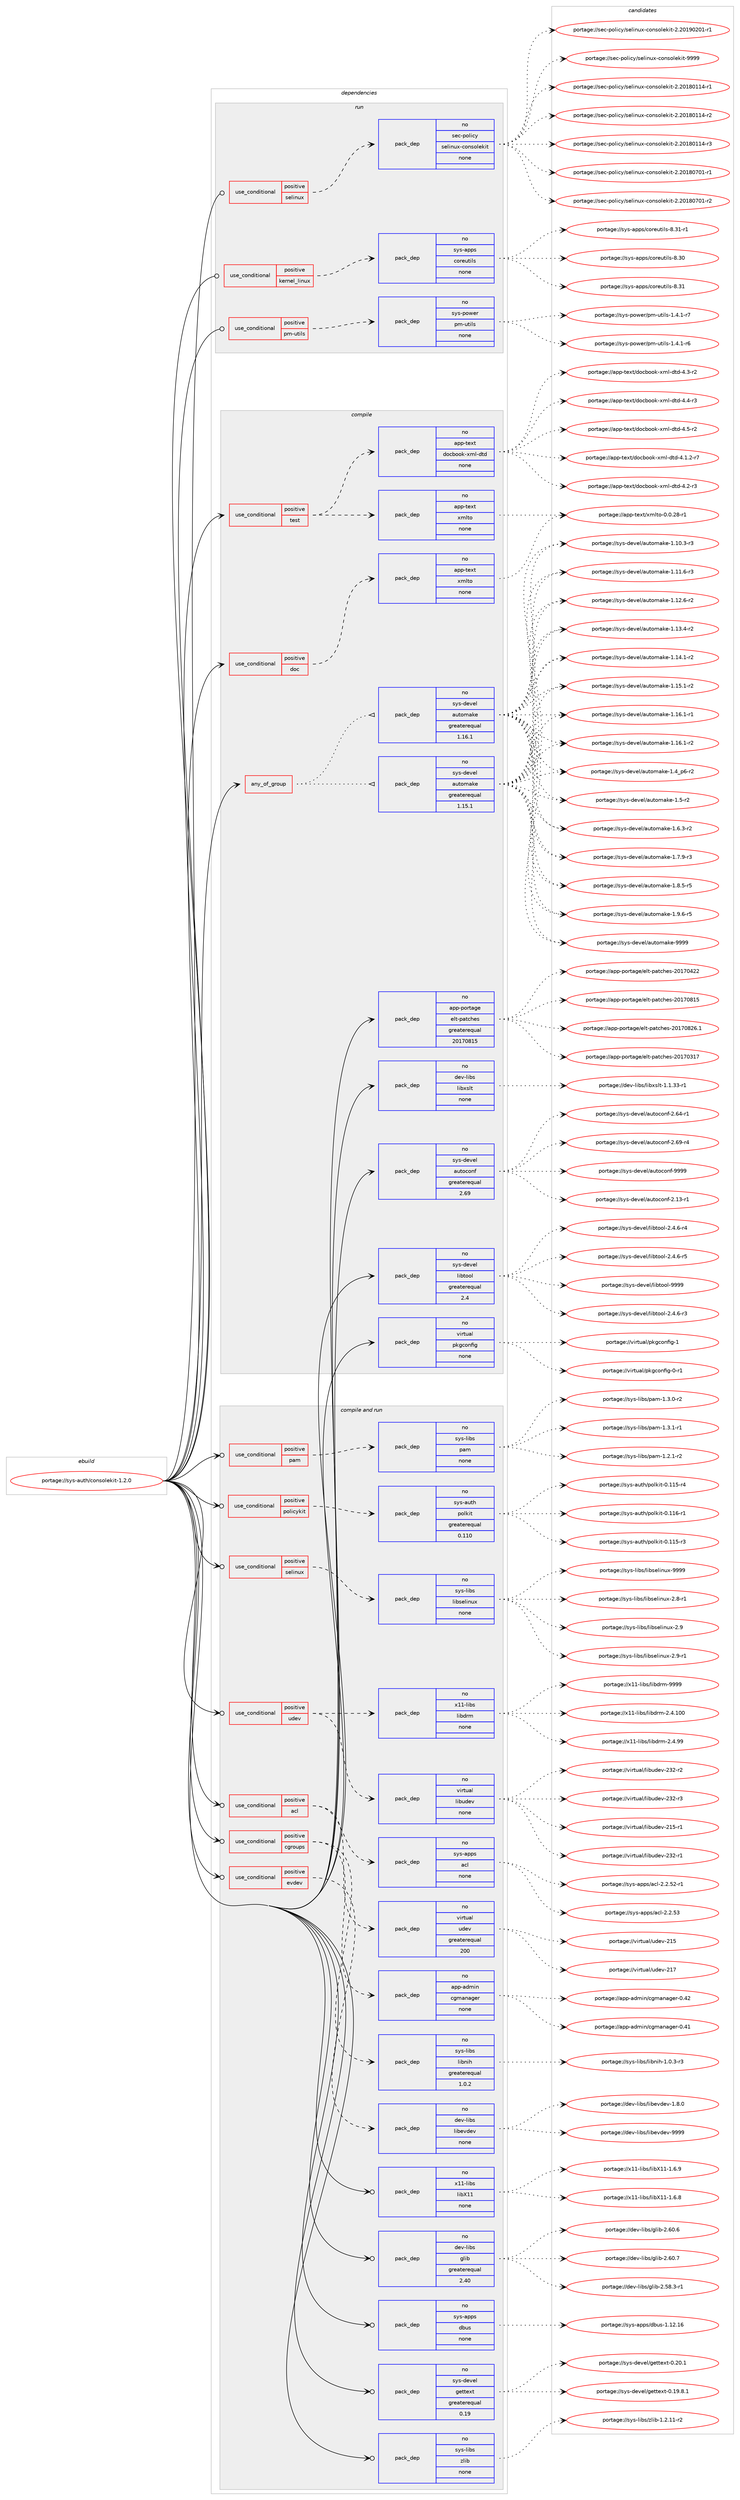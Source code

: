 digraph prolog {

# *************
# Graph options
# *************

newrank=true;
concentrate=true;
compound=true;
graph [rankdir=LR,fontname=Helvetica,fontsize=10,ranksep=1.5];#, ranksep=2.5, nodesep=0.2];
edge  [arrowhead=vee];
node  [fontname=Helvetica,fontsize=10];

# **********
# The ebuild
# **********

subgraph cluster_leftcol {
color=gray;
rank=same;
label=<<i>ebuild</i>>;
id [label="portage://sys-auth/consolekit-1.2.0", color=red, width=4, href="../sys-auth/consolekit-1.2.0.svg"];
}

# ****************
# The dependencies
# ****************

subgraph cluster_midcol {
color=gray;
label=<<i>dependencies</i>>;
subgraph cluster_compile {
fillcolor="#eeeeee";
style=filled;
label=<<i>compile</i>>;
subgraph any6667 {
dependency412457 [label=<<TABLE BORDER="0" CELLBORDER="1" CELLSPACING="0" CELLPADDING="4"><TR><TD CELLPADDING="10">any_of_group</TD></TR></TABLE>>, shape=none, color=red];subgraph pack305162 {
dependency412458 [label=<<TABLE BORDER="0" CELLBORDER="1" CELLSPACING="0" CELLPADDING="4" WIDTH="220"><TR><TD ROWSPAN="6" CELLPADDING="30">pack_dep</TD></TR><TR><TD WIDTH="110">no</TD></TR><TR><TD>sys-devel</TD></TR><TR><TD>automake</TD></TR><TR><TD>greaterequal</TD></TR><TR><TD>1.16.1</TD></TR></TABLE>>, shape=none, color=blue];
}
dependency412457:e -> dependency412458:w [weight=20,style="dotted",arrowhead="oinv"];
subgraph pack305163 {
dependency412459 [label=<<TABLE BORDER="0" CELLBORDER="1" CELLSPACING="0" CELLPADDING="4" WIDTH="220"><TR><TD ROWSPAN="6" CELLPADDING="30">pack_dep</TD></TR><TR><TD WIDTH="110">no</TD></TR><TR><TD>sys-devel</TD></TR><TR><TD>automake</TD></TR><TR><TD>greaterequal</TD></TR><TR><TD>1.15.1</TD></TR></TABLE>>, shape=none, color=blue];
}
dependency412457:e -> dependency412459:w [weight=20,style="dotted",arrowhead="oinv"];
}
id:e -> dependency412457:w [weight=20,style="solid",arrowhead="vee"];
subgraph cond100410 {
dependency412460 [label=<<TABLE BORDER="0" CELLBORDER="1" CELLSPACING="0" CELLPADDING="4"><TR><TD ROWSPAN="3" CELLPADDING="10">use_conditional</TD></TR><TR><TD>positive</TD></TR><TR><TD>doc</TD></TR></TABLE>>, shape=none, color=red];
subgraph pack305164 {
dependency412461 [label=<<TABLE BORDER="0" CELLBORDER="1" CELLSPACING="0" CELLPADDING="4" WIDTH="220"><TR><TD ROWSPAN="6" CELLPADDING="30">pack_dep</TD></TR><TR><TD WIDTH="110">no</TD></TR><TR><TD>app-text</TD></TR><TR><TD>xmlto</TD></TR><TR><TD>none</TD></TR><TR><TD></TD></TR></TABLE>>, shape=none, color=blue];
}
dependency412460:e -> dependency412461:w [weight=20,style="dashed",arrowhead="vee"];
}
id:e -> dependency412460:w [weight=20,style="solid",arrowhead="vee"];
subgraph cond100411 {
dependency412462 [label=<<TABLE BORDER="0" CELLBORDER="1" CELLSPACING="0" CELLPADDING="4"><TR><TD ROWSPAN="3" CELLPADDING="10">use_conditional</TD></TR><TR><TD>positive</TD></TR><TR><TD>test</TD></TR></TABLE>>, shape=none, color=red];
subgraph pack305165 {
dependency412463 [label=<<TABLE BORDER="0" CELLBORDER="1" CELLSPACING="0" CELLPADDING="4" WIDTH="220"><TR><TD ROWSPAN="6" CELLPADDING="30">pack_dep</TD></TR><TR><TD WIDTH="110">no</TD></TR><TR><TD>app-text</TD></TR><TR><TD>docbook-xml-dtd</TD></TR><TR><TD>none</TD></TR><TR><TD></TD></TR></TABLE>>, shape=none, color=blue];
}
dependency412462:e -> dependency412463:w [weight=20,style="dashed",arrowhead="vee"];
subgraph pack305166 {
dependency412464 [label=<<TABLE BORDER="0" CELLBORDER="1" CELLSPACING="0" CELLPADDING="4" WIDTH="220"><TR><TD ROWSPAN="6" CELLPADDING="30">pack_dep</TD></TR><TR><TD WIDTH="110">no</TD></TR><TR><TD>app-text</TD></TR><TR><TD>xmlto</TD></TR><TR><TD>none</TD></TR><TR><TD></TD></TR></TABLE>>, shape=none, color=blue];
}
dependency412462:e -> dependency412464:w [weight=20,style="dashed",arrowhead="vee"];
}
id:e -> dependency412462:w [weight=20,style="solid",arrowhead="vee"];
subgraph pack305167 {
dependency412465 [label=<<TABLE BORDER="0" CELLBORDER="1" CELLSPACING="0" CELLPADDING="4" WIDTH="220"><TR><TD ROWSPAN="6" CELLPADDING="30">pack_dep</TD></TR><TR><TD WIDTH="110">no</TD></TR><TR><TD>app-portage</TD></TR><TR><TD>elt-patches</TD></TR><TR><TD>greaterequal</TD></TR><TR><TD>20170815</TD></TR></TABLE>>, shape=none, color=blue];
}
id:e -> dependency412465:w [weight=20,style="solid",arrowhead="vee"];
subgraph pack305168 {
dependency412466 [label=<<TABLE BORDER="0" CELLBORDER="1" CELLSPACING="0" CELLPADDING="4" WIDTH="220"><TR><TD ROWSPAN="6" CELLPADDING="30">pack_dep</TD></TR><TR><TD WIDTH="110">no</TD></TR><TR><TD>dev-libs</TD></TR><TR><TD>libxslt</TD></TR><TR><TD>none</TD></TR><TR><TD></TD></TR></TABLE>>, shape=none, color=blue];
}
id:e -> dependency412466:w [weight=20,style="solid",arrowhead="vee"];
subgraph pack305169 {
dependency412467 [label=<<TABLE BORDER="0" CELLBORDER="1" CELLSPACING="0" CELLPADDING="4" WIDTH="220"><TR><TD ROWSPAN="6" CELLPADDING="30">pack_dep</TD></TR><TR><TD WIDTH="110">no</TD></TR><TR><TD>sys-devel</TD></TR><TR><TD>autoconf</TD></TR><TR><TD>greaterequal</TD></TR><TR><TD>2.69</TD></TR></TABLE>>, shape=none, color=blue];
}
id:e -> dependency412467:w [weight=20,style="solid",arrowhead="vee"];
subgraph pack305170 {
dependency412468 [label=<<TABLE BORDER="0" CELLBORDER="1" CELLSPACING="0" CELLPADDING="4" WIDTH="220"><TR><TD ROWSPAN="6" CELLPADDING="30">pack_dep</TD></TR><TR><TD WIDTH="110">no</TD></TR><TR><TD>sys-devel</TD></TR><TR><TD>libtool</TD></TR><TR><TD>greaterequal</TD></TR><TR><TD>2.4</TD></TR></TABLE>>, shape=none, color=blue];
}
id:e -> dependency412468:w [weight=20,style="solid",arrowhead="vee"];
subgraph pack305171 {
dependency412469 [label=<<TABLE BORDER="0" CELLBORDER="1" CELLSPACING="0" CELLPADDING="4" WIDTH="220"><TR><TD ROWSPAN="6" CELLPADDING="30">pack_dep</TD></TR><TR><TD WIDTH="110">no</TD></TR><TR><TD>virtual</TD></TR><TR><TD>pkgconfig</TD></TR><TR><TD>none</TD></TR><TR><TD></TD></TR></TABLE>>, shape=none, color=blue];
}
id:e -> dependency412469:w [weight=20,style="solid",arrowhead="vee"];
}
subgraph cluster_compileandrun {
fillcolor="#eeeeee";
style=filled;
label=<<i>compile and run</i>>;
subgraph cond100412 {
dependency412470 [label=<<TABLE BORDER="0" CELLBORDER="1" CELLSPACING="0" CELLPADDING="4"><TR><TD ROWSPAN="3" CELLPADDING="10">use_conditional</TD></TR><TR><TD>positive</TD></TR><TR><TD>acl</TD></TR></TABLE>>, shape=none, color=red];
subgraph pack305172 {
dependency412471 [label=<<TABLE BORDER="0" CELLBORDER="1" CELLSPACING="0" CELLPADDING="4" WIDTH="220"><TR><TD ROWSPAN="6" CELLPADDING="30">pack_dep</TD></TR><TR><TD WIDTH="110">no</TD></TR><TR><TD>sys-apps</TD></TR><TR><TD>acl</TD></TR><TR><TD>none</TD></TR><TR><TD></TD></TR></TABLE>>, shape=none, color=blue];
}
dependency412470:e -> dependency412471:w [weight=20,style="dashed",arrowhead="vee"];
subgraph pack305173 {
dependency412472 [label=<<TABLE BORDER="0" CELLBORDER="1" CELLSPACING="0" CELLPADDING="4" WIDTH="220"><TR><TD ROWSPAN="6" CELLPADDING="30">pack_dep</TD></TR><TR><TD WIDTH="110">no</TD></TR><TR><TD>virtual</TD></TR><TR><TD>udev</TD></TR><TR><TD>greaterequal</TD></TR><TR><TD>200</TD></TR></TABLE>>, shape=none, color=blue];
}
dependency412470:e -> dependency412472:w [weight=20,style="dashed",arrowhead="vee"];
}
id:e -> dependency412470:w [weight=20,style="solid",arrowhead="odotvee"];
subgraph cond100413 {
dependency412473 [label=<<TABLE BORDER="0" CELLBORDER="1" CELLSPACING="0" CELLPADDING="4"><TR><TD ROWSPAN="3" CELLPADDING="10">use_conditional</TD></TR><TR><TD>positive</TD></TR><TR><TD>cgroups</TD></TR></TABLE>>, shape=none, color=red];
subgraph pack305174 {
dependency412474 [label=<<TABLE BORDER="0" CELLBORDER="1" CELLSPACING="0" CELLPADDING="4" WIDTH="220"><TR><TD ROWSPAN="6" CELLPADDING="30">pack_dep</TD></TR><TR><TD WIDTH="110">no</TD></TR><TR><TD>app-admin</TD></TR><TR><TD>cgmanager</TD></TR><TR><TD>none</TD></TR><TR><TD></TD></TR></TABLE>>, shape=none, color=blue];
}
dependency412473:e -> dependency412474:w [weight=20,style="dashed",arrowhead="vee"];
subgraph pack305175 {
dependency412475 [label=<<TABLE BORDER="0" CELLBORDER="1" CELLSPACING="0" CELLPADDING="4" WIDTH="220"><TR><TD ROWSPAN="6" CELLPADDING="30">pack_dep</TD></TR><TR><TD WIDTH="110">no</TD></TR><TR><TD>sys-libs</TD></TR><TR><TD>libnih</TD></TR><TR><TD>greaterequal</TD></TR><TR><TD>1.0.2</TD></TR></TABLE>>, shape=none, color=blue];
}
dependency412473:e -> dependency412475:w [weight=20,style="dashed",arrowhead="vee"];
}
id:e -> dependency412473:w [weight=20,style="solid",arrowhead="odotvee"];
subgraph cond100414 {
dependency412476 [label=<<TABLE BORDER="0" CELLBORDER="1" CELLSPACING="0" CELLPADDING="4"><TR><TD ROWSPAN="3" CELLPADDING="10">use_conditional</TD></TR><TR><TD>positive</TD></TR><TR><TD>evdev</TD></TR></TABLE>>, shape=none, color=red];
subgraph pack305176 {
dependency412477 [label=<<TABLE BORDER="0" CELLBORDER="1" CELLSPACING="0" CELLPADDING="4" WIDTH="220"><TR><TD ROWSPAN="6" CELLPADDING="30">pack_dep</TD></TR><TR><TD WIDTH="110">no</TD></TR><TR><TD>dev-libs</TD></TR><TR><TD>libevdev</TD></TR><TR><TD>none</TD></TR><TR><TD></TD></TR></TABLE>>, shape=none, color=blue];
}
dependency412476:e -> dependency412477:w [weight=20,style="dashed",arrowhead="vee"];
}
id:e -> dependency412476:w [weight=20,style="solid",arrowhead="odotvee"];
subgraph cond100415 {
dependency412478 [label=<<TABLE BORDER="0" CELLBORDER="1" CELLSPACING="0" CELLPADDING="4"><TR><TD ROWSPAN="3" CELLPADDING="10">use_conditional</TD></TR><TR><TD>positive</TD></TR><TR><TD>pam</TD></TR></TABLE>>, shape=none, color=red];
subgraph pack305177 {
dependency412479 [label=<<TABLE BORDER="0" CELLBORDER="1" CELLSPACING="0" CELLPADDING="4" WIDTH="220"><TR><TD ROWSPAN="6" CELLPADDING="30">pack_dep</TD></TR><TR><TD WIDTH="110">no</TD></TR><TR><TD>sys-libs</TD></TR><TR><TD>pam</TD></TR><TR><TD>none</TD></TR><TR><TD></TD></TR></TABLE>>, shape=none, color=blue];
}
dependency412478:e -> dependency412479:w [weight=20,style="dashed",arrowhead="vee"];
}
id:e -> dependency412478:w [weight=20,style="solid",arrowhead="odotvee"];
subgraph cond100416 {
dependency412480 [label=<<TABLE BORDER="0" CELLBORDER="1" CELLSPACING="0" CELLPADDING="4"><TR><TD ROWSPAN="3" CELLPADDING="10">use_conditional</TD></TR><TR><TD>positive</TD></TR><TR><TD>policykit</TD></TR></TABLE>>, shape=none, color=red];
subgraph pack305178 {
dependency412481 [label=<<TABLE BORDER="0" CELLBORDER="1" CELLSPACING="0" CELLPADDING="4" WIDTH="220"><TR><TD ROWSPAN="6" CELLPADDING="30">pack_dep</TD></TR><TR><TD WIDTH="110">no</TD></TR><TR><TD>sys-auth</TD></TR><TR><TD>polkit</TD></TR><TR><TD>greaterequal</TD></TR><TR><TD>0.110</TD></TR></TABLE>>, shape=none, color=blue];
}
dependency412480:e -> dependency412481:w [weight=20,style="dashed",arrowhead="vee"];
}
id:e -> dependency412480:w [weight=20,style="solid",arrowhead="odotvee"];
subgraph cond100417 {
dependency412482 [label=<<TABLE BORDER="0" CELLBORDER="1" CELLSPACING="0" CELLPADDING="4"><TR><TD ROWSPAN="3" CELLPADDING="10">use_conditional</TD></TR><TR><TD>positive</TD></TR><TR><TD>selinux</TD></TR></TABLE>>, shape=none, color=red];
subgraph pack305179 {
dependency412483 [label=<<TABLE BORDER="0" CELLBORDER="1" CELLSPACING="0" CELLPADDING="4" WIDTH="220"><TR><TD ROWSPAN="6" CELLPADDING="30">pack_dep</TD></TR><TR><TD WIDTH="110">no</TD></TR><TR><TD>sys-libs</TD></TR><TR><TD>libselinux</TD></TR><TR><TD>none</TD></TR><TR><TD></TD></TR></TABLE>>, shape=none, color=blue];
}
dependency412482:e -> dependency412483:w [weight=20,style="dashed",arrowhead="vee"];
}
id:e -> dependency412482:w [weight=20,style="solid",arrowhead="odotvee"];
subgraph cond100418 {
dependency412484 [label=<<TABLE BORDER="0" CELLBORDER="1" CELLSPACING="0" CELLPADDING="4"><TR><TD ROWSPAN="3" CELLPADDING="10">use_conditional</TD></TR><TR><TD>positive</TD></TR><TR><TD>udev</TD></TR></TABLE>>, shape=none, color=red];
subgraph pack305180 {
dependency412485 [label=<<TABLE BORDER="0" CELLBORDER="1" CELLSPACING="0" CELLPADDING="4" WIDTH="220"><TR><TD ROWSPAN="6" CELLPADDING="30">pack_dep</TD></TR><TR><TD WIDTH="110">no</TD></TR><TR><TD>virtual</TD></TR><TR><TD>libudev</TD></TR><TR><TD>none</TD></TR><TR><TD></TD></TR></TABLE>>, shape=none, color=blue];
}
dependency412484:e -> dependency412485:w [weight=20,style="dashed",arrowhead="vee"];
subgraph pack305181 {
dependency412486 [label=<<TABLE BORDER="0" CELLBORDER="1" CELLSPACING="0" CELLPADDING="4" WIDTH="220"><TR><TD ROWSPAN="6" CELLPADDING="30">pack_dep</TD></TR><TR><TD WIDTH="110">no</TD></TR><TR><TD>x11-libs</TD></TR><TR><TD>libdrm</TD></TR><TR><TD>none</TD></TR><TR><TD></TD></TR></TABLE>>, shape=none, color=blue];
}
dependency412484:e -> dependency412486:w [weight=20,style="dashed",arrowhead="vee"];
}
id:e -> dependency412484:w [weight=20,style="solid",arrowhead="odotvee"];
subgraph pack305182 {
dependency412487 [label=<<TABLE BORDER="0" CELLBORDER="1" CELLSPACING="0" CELLPADDING="4" WIDTH="220"><TR><TD ROWSPAN="6" CELLPADDING="30">pack_dep</TD></TR><TR><TD WIDTH="110">no</TD></TR><TR><TD>dev-libs</TD></TR><TR><TD>glib</TD></TR><TR><TD>greaterequal</TD></TR><TR><TD>2.40</TD></TR></TABLE>>, shape=none, color=blue];
}
id:e -> dependency412487:w [weight=20,style="solid",arrowhead="odotvee"];
subgraph pack305183 {
dependency412488 [label=<<TABLE BORDER="0" CELLBORDER="1" CELLSPACING="0" CELLPADDING="4" WIDTH="220"><TR><TD ROWSPAN="6" CELLPADDING="30">pack_dep</TD></TR><TR><TD WIDTH="110">no</TD></TR><TR><TD>sys-apps</TD></TR><TR><TD>dbus</TD></TR><TR><TD>none</TD></TR><TR><TD></TD></TR></TABLE>>, shape=none, color=blue];
}
id:e -> dependency412488:w [weight=20,style="solid",arrowhead="odotvee"];
subgraph pack305184 {
dependency412489 [label=<<TABLE BORDER="0" CELLBORDER="1" CELLSPACING="0" CELLPADDING="4" WIDTH="220"><TR><TD ROWSPAN="6" CELLPADDING="30">pack_dep</TD></TR><TR><TD WIDTH="110">no</TD></TR><TR><TD>sys-devel</TD></TR><TR><TD>gettext</TD></TR><TR><TD>greaterequal</TD></TR><TR><TD>0.19</TD></TR></TABLE>>, shape=none, color=blue];
}
id:e -> dependency412489:w [weight=20,style="solid",arrowhead="odotvee"];
subgraph pack305185 {
dependency412490 [label=<<TABLE BORDER="0" CELLBORDER="1" CELLSPACING="0" CELLPADDING="4" WIDTH="220"><TR><TD ROWSPAN="6" CELLPADDING="30">pack_dep</TD></TR><TR><TD WIDTH="110">no</TD></TR><TR><TD>sys-libs</TD></TR><TR><TD>zlib</TD></TR><TR><TD>none</TD></TR><TR><TD></TD></TR></TABLE>>, shape=none, color=blue];
}
id:e -> dependency412490:w [weight=20,style="solid",arrowhead="odotvee"];
subgraph pack305186 {
dependency412491 [label=<<TABLE BORDER="0" CELLBORDER="1" CELLSPACING="0" CELLPADDING="4" WIDTH="220"><TR><TD ROWSPAN="6" CELLPADDING="30">pack_dep</TD></TR><TR><TD WIDTH="110">no</TD></TR><TR><TD>x11-libs</TD></TR><TR><TD>libX11</TD></TR><TR><TD>none</TD></TR><TR><TD></TD></TR></TABLE>>, shape=none, color=blue];
}
id:e -> dependency412491:w [weight=20,style="solid",arrowhead="odotvee"];
}
subgraph cluster_run {
fillcolor="#eeeeee";
style=filled;
label=<<i>run</i>>;
subgraph cond100419 {
dependency412492 [label=<<TABLE BORDER="0" CELLBORDER="1" CELLSPACING="0" CELLPADDING="4"><TR><TD ROWSPAN="3" CELLPADDING="10">use_conditional</TD></TR><TR><TD>positive</TD></TR><TR><TD>kernel_linux</TD></TR></TABLE>>, shape=none, color=red];
subgraph pack305187 {
dependency412493 [label=<<TABLE BORDER="0" CELLBORDER="1" CELLSPACING="0" CELLPADDING="4" WIDTH="220"><TR><TD ROWSPAN="6" CELLPADDING="30">pack_dep</TD></TR><TR><TD WIDTH="110">no</TD></TR><TR><TD>sys-apps</TD></TR><TR><TD>coreutils</TD></TR><TR><TD>none</TD></TR><TR><TD></TD></TR></TABLE>>, shape=none, color=blue];
}
dependency412492:e -> dependency412493:w [weight=20,style="dashed",arrowhead="vee"];
}
id:e -> dependency412492:w [weight=20,style="solid",arrowhead="odot"];
subgraph cond100420 {
dependency412494 [label=<<TABLE BORDER="0" CELLBORDER="1" CELLSPACING="0" CELLPADDING="4"><TR><TD ROWSPAN="3" CELLPADDING="10">use_conditional</TD></TR><TR><TD>positive</TD></TR><TR><TD>pm-utils</TD></TR></TABLE>>, shape=none, color=red];
subgraph pack305188 {
dependency412495 [label=<<TABLE BORDER="0" CELLBORDER="1" CELLSPACING="0" CELLPADDING="4" WIDTH="220"><TR><TD ROWSPAN="6" CELLPADDING="30">pack_dep</TD></TR><TR><TD WIDTH="110">no</TD></TR><TR><TD>sys-power</TD></TR><TR><TD>pm-utils</TD></TR><TR><TD>none</TD></TR><TR><TD></TD></TR></TABLE>>, shape=none, color=blue];
}
dependency412494:e -> dependency412495:w [weight=20,style="dashed",arrowhead="vee"];
}
id:e -> dependency412494:w [weight=20,style="solid",arrowhead="odot"];
subgraph cond100421 {
dependency412496 [label=<<TABLE BORDER="0" CELLBORDER="1" CELLSPACING="0" CELLPADDING="4"><TR><TD ROWSPAN="3" CELLPADDING="10">use_conditional</TD></TR><TR><TD>positive</TD></TR><TR><TD>selinux</TD></TR></TABLE>>, shape=none, color=red];
subgraph pack305189 {
dependency412497 [label=<<TABLE BORDER="0" CELLBORDER="1" CELLSPACING="0" CELLPADDING="4" WIDTH="220"><TR><TD ROWSPAN="6" CELLPADDING="30">pack_dep</TD></TR><TR><TD WIDTH="110">no</TD></TR><TR><TD>sec-policy</TD></TR><TR><TD>selinux-consolekit</TD></TR><TR><TD>none</TD></TR><TR><TD></TD></TR></TABLE>>, shape=none, color=blue];
}
dependency412496:e -> dependency412497:w [weight=20,style="dashed",arrowhead="vee"];
}
id:e -> dependency412496:w [weight=20,style="solid",arrowhead="odot"];
}
}

# **************
# The candidates
# **************

subgraph cluster_choices {
rank=same;
color=gray;
label=<<i>candidates</i>>;

subgraph choice305162 {
color=black;
nodesep=1;
choiceportage11512111545100101118101108479711711611110997107101454946494846514511451 [label="portage://sys-devel/automake-1.10.3-r3", color=red, width=4,href="../sys-devel/automake-1.10.3-r3.svg"];
choiceportage11512111545100101118101108479711711611110997107101454946494946544511451 [label="portage://sys-devel/automake-1.11.6-r3", color=red, width=4,href="../sys-devel/automake-1.11.6-r3.svg"];
choiceportage11512111545100101118101108479711711611110997107101454946495046544511450 [label="portage://sys-devel/automake-1.12.6-r2", color=red, width=4,href="../sys-devel/automake-1.12.6-r2.svg"];
choiceportage11512111545100101118101108479711711611110997107101454946495146524511450 [label="portage://sys-devel/automake-1.13.4-r2", color=red, width=4,href="../sys-devel/automake-1.13.4-r2.svg"];
choiceportage11512111545100101118101108479711711611110997107101454946495246494511450 [label="portage://sys-devel/automake-1.14.1-r2", color=red, width=4,href="../sys-devel/automake-1.14.1-r2.svg"];
choiceportage11512111545100101118101108479711711611110997107101454946495346494511450 [label="portage://sys-devel/automake-1.15.1-r2", color=red, width=4,href="../sys-devel/automake-1.15.1-r2.svg"];
choiceportage11512111545100101118101108479711711611110997107101454946495446494511449 [label="portage://sys-devel/automake-1.16.1-r1", color=red, width=4,href="../sys-devel/automake-1.16.1-r1.svg"];
choiceportage11512111545100101118101108479711711611110997107101454946495446494511450 [label="portage://sys-devel/automake-1.16.1-r2", color=red, width=4,href="../sys-devel/automake-1.16.1-r2.svg"];
choiceportage115121115451001011181011084797117116111109971071014549465295112544511450 [label="portage://sys-devel/automake-1.4_p6-r2", color=red, width=4,href="../sys-devel/automake-1.4_p6-r2.svg"];
choiceportage11512111545100101118101108479711711611110997107101454946534511450 [label="portage://sys-devel/automake-1.5-r2", color=red, width=4,href="../sys-devel/automake-1.5-r2.svg"];
choiceportage115121115451001011181011084797117116111109971071014549465446514511450 [label="portage://sys-devel/automake-1.6.3-r2", color=red, width=4,href="../sys-devel/automake-1.6.3-r2.svg"];
choiceportage115121115451001011181011084797117116111109971071014549465546574511451 [label="portage://sys-devel/automake-1.7.9-r3", color=red, width=4,href="../sys-devel/automake-1.7.9-r3.svg"];
choiceportage115121115451001011181011084797117116111109971071014549465646534511453 [label="portage://sys-devel/automake-1.8.5-r5", color=red, width=4,href="../sys-devel/automake-1.8.5-r5.svg"];
choiceportage115121115451001011181011084797117116111109971071014549465746544511453 [label="portage://sys-devel/automake-1.9.6-r5", color=red, width=4,href="../sys-devel/automake-1.9.6-r5.svg"];
choiceportage115121115451001011181011084797117116111109971071014557575757 [label="portage://sys-devel/automake-9999", color=red, width=4,href="../sys-devel/automake-9999.svg"];
dependency412458:e -> choiceportage11512111545100101118101108479711711611110997107101454946494846514511451:w [style=dotted,weight="100"];
dependency412458:e -> choiceportage11512111545100101118101108479711711611110997107101454946494946544511451:w [style=dotted,weight="100"];
dependency412458:e -> choiceportage11512111545100101118101108479711711611110997107101454946495046544511450:w [style=dotted,weight="100"];
dependency412458:e -> choiceportage11512111545100101118101108479711711611110997107101454946495146524511450:w [style=dotted,weight="100"];
dependency412458:e -> choiceportage11512111545100101118101108479711711611110997107101454946495246494511450:w [style=dotted,weight="100"];
dependency412458:e -> choiceportage11512111545100101118101108479711711611110997107101454946495346494511450:w [style=dotted,weight="100"];
dependency412458:e -> choiceportage11512111545100101118101108479711711611110997107101454946495446494511449:w [style=dotted,weight="100"];
dependency412458:e -> choiceportage11512111545100101118101108479711711611110997107101454946495446494511450:w [style=dotted,weight="100"];
dependency412458:e -> choiceportage115121115451001011181011084797117116111109971071014549465295112544511450:w [style=dotted,weight="100"];
dependency412458:e -> choiceportage11512111545100101118101108479711711611110997107101454946534511450:w [style=dotted,weight="100"];
dependency412458:e -> choiceportage115121115451001011181011084797117116111109971071014549465446514511450:w [style=dotted,weight="100"];
dependency412458:e -> choiceportage115121115451001011181011084797117116111109971071014549465546574511451:w [style=dotted,weight="100"];
dependency412458:e -> choiceportage115121115451001011181011084797117116111109971071014549465646534511453:w [style=dotted,weight="100"];
dependency412458:e -> choiceportage115121115451001011181011084797117116111109971071014549465746544511453:w [style=dotted,weight="100"];
dependency412458:e -> choiceportage115121115451001011181011084797117116111109971071014557575757:w [style=dotted,weight="100"];
}
subgraph choice305163 {
color=black;
nodesep=1;
choiceportage11512111545100101118101108479711711611110997107101454946494846514511451 [label="portage://sys-devel/automake-1.10.3-r3", color=red, width=4,href="../sys-devel/automake-1.10.3-r3.svg"];
choiceportage11512111545100101118101108479711711611110997107101454946494946544511451 [label="portage://sys-devel/automake-1.11.6-r3", color=red, width=4,href="../sys-devel/automake-1.11.6-r3.svg"];
choiceportage11512111545100101118101108479711711611110997107101454946495046544511450 [label="portage://sys-devel/automake-1.12.6-r2", color=red, width=4,href="../sys-devel/automake-1.12.6-r2.svg"];
choiceportage11512111545100101118101108479711711611110997107101454946495146524511450 [label="portage://sys-devel/automake-1.13.4-r2", color=red, width=4,href="../sys-devel/automake-1.13.4-r2.svg"];
choiceportage11512111545100101118101108479711711611110997107101454946495246494511450 [label="portage://sys-devel/automake-1.14.1-r2", color=red, width=4,href="../sys-devel/automake-1.14.1-r2.svg"];
choiceportage11512111545100101118101108479711711611110997107101454946495346494511450 [label="portage://sys-devel/automake-1.15.1-r2", color=red, width=4,href="../sys-devel/automake-1.15.1-r2.svg"];
choiceportage11512111545100101118101108479711711611110997107101454946495446494511449 [label="portage://sys-devel/automake-1.16.1-r1", color=red, width=4,href="../sys-devel/automake-1.16.1-r1.svg"];
choiceportage11512111545100101118101108479711711611110997107101454946495446494511450 [label="portage://sys-devel/automake-1.16.1-r2", color=red, width=4,href="../sys-devel/automake-1.16.1-r2.svg"];
choiceportage115121115451001011181011084797117116111109971071014549465295112544511450 [label="portage://sys-devel/automake-1.4_p6-r2", color=red, width=4,href="../sys-devel/automake-1.4_p6-r2.svg"];
choiceportage11512111545100101118101108479711711611110997107101454946534511450 [label="portage://sys-devel/automake-1.5-r2", color=red, width=4,href="../sys-devel/automake-1.5-r2.svg"];
choiceportage115121115451001011181011084797117116111109971071014549465446514511450 [label="portage://sys-devel/automake-1.6.3-r2", color=red, width=4,href="../sys-devel/automake-1.6.3-r2.svg"];
choiceportage115121115451001011181011084797117116111109971071014549465546574511451 [label="portage://sys-devel/automake-1.7.9-r3", color=red, width=4,href="../sys-devel/automake-1.7.9-r3.svg"];
choiceportage115121115451001011181011084797117116111109971071014549465646534511453 [label="portage://sys-devel/automake-1.8.5-r5", color=red, width=4,href="../sys-devel/automake-1.8.5-r5.svg"];
choiceportage115121115451001011181011084797117116111109971071014549465746544511453 [label="portage://sys-devel/automake-1.9.6-r5", color=red, width=4,href="../sys-devel/automake-1.9.6-r5.svg"];
choiceportage115121115451001011181011084797117116111109971071014557575757 [label="portage://sys-devel/automake-9999", color=red, width=4,href="../sys-devel/automake-9999.svg"];
dependency412459:e -> choiceportage11512111545100101118101108479711711611110997107101454946494846514511451:w [style=dotted,weight="100"];
dependency412459:e -> choiceportage11512111545100101118101108479711711611110997107101454946494946544511451:w [style=dotted,weight="100"];
dependency412459:e -> choiceportage11512111545100101118101108479711711611110997107101454946495046544511450:w [style=dotted,weight="100"];
dependency412459:e -> choiceportage11512111545100101118101108479711711611110997107101454946495146524511450:w [style=dotted,weight="100"];
dependency412459:e -> choiceportage11512111545100101118101108479711711611110997107101454946495246494511450:w [style=dotted,weight="100"];
dependency412459:e -> choiceportage11512111545100101118101108479711711611110997107101454946495346494511450:w [style=dotted,weight="100"];
dependency412459:e -> choiceportage11512111545100101118101108479711711611110997107101454946495446494511449:w [style=dotted,weight="100"];
dependency412459:e -> choiceportage11512111545100101118101108479711711611110997107101454946495446494511450:w [style=dotted,weight="100"];
dependency412459:e -> choiceportage115121115451001011181011084797117116111109971071014549465295112544511450:w [style=dotted,weight="100"];
dependency412459:e -> choiceportage11512111545100101118101108479711711611110997107101454946534511450:w [style=dotted,weight="100"];
dependency412459:e -> choiceportage115121115451001011181011084797117116111109971071014549465446514511450:w [style=dotted,weight="100"];
dependency412459:e -> choiceportage115121115451001011181011084797117116111109971071014549465546574511451:w [style=dotted,weight="100"];
dependency412459:e -> choiceportage115121115451001011181011084797117116111109971071014549465646534511453:w [style=dotted,weight="100"];
dependency412459:e -> choiceportage115121115451001011181011084797117116111109971071014549465746544511453:w [style=dotted,weight="100"];
dependency412459:e -> choiceportage115121115451001011181011084797117116111109971071014557575757:w [style=dotted,weight="100"];
}
subgraph choice305164 {
color=black;
nodesep=1;
choiceportage971121124511610112011647120109108116111454846484650564511449 [label="portage://app-text/xmlto-0.0.28-r1", color=red, width=4,href="../app-text/xmlto-0.0.28-r1.svg"];
dependency412461:e -> choiceportage971121124511610112011647120109108116111454846484650564511449:w [style=dotted,weight="100"];
}
subgraph choice305165 {
color=black;
nodesep=1;
choiceportage971121124511610112011647100111999811111110745120109108451001161004552464946504511455 [label="portage://app-text/docbook-xml-dtd-4.1.2-r7", color=red, width=4,href="../app-text/docbook-xml-dtd-4.1.2-r7.svg"];
choiceportage97112112451161011201164710011199981111111074512010910845100116100455246504511451 [label="portage://app-text/docbook-xml-dtd-4.2-r3", color=red, width=4,href="../app-text/docbook-xml-dtd-4.2-r3.svg"];
choiceportage97112112451161011201164710011199981111111074512010910845100116100455246514511450 [label="portage://app-text/docbook-xml-dtd-4.3-r2", color=red, width=4,href="../app-text/docbook-xml-dtd-4.3-r2.svg"];
choiceportage97112112451161011201164710011199981111111074512010910845100116100455246524511451 [label="portage://app-text/docbook-xml-dtd-4.4-r3", color=red, width=4,href="../app-text/docbook-xml-dtd-4.4-r3.svg"];
choiceportage97112112451161011201164710011199981111111074512010910845100116100455246534511450 [label="portage://app-text/docbook-xml-dtd-4.5-r2", color=red, width=4,href="../app-text/docbook-xml-dtd-4.5-r2.svg"];
dependency412463:e -> choiceportage971121124511610112011647100111999811111110745120109108451001161004552464946504511455:w [style=dotted,weight="100"];
dependency412463:e -> choiceportage97112112451161011201164710011199981111111074512010910845100116100455246504511451:w [style=dotted,weight="100"];
dependency412463:e -> choiceportage97112112451161011201164710011199981111111074512010910845100116100455246514511450:w [style=dotted,weight="100"];
dependency412463:e -> choiceportage97112112451161011201164710011199981111111074512010910845100116100455246524511451:w [style=dotted,weight="100"];
dependency412463:e -> choiceportage97112112451161011201164710011199981111111074512010910845100116100455246534511450:w [style=dotted,weight="100"];
}
subgraph choice305166 {
color=black;
nodesep=1;
choiceportage971121124511610112011647120109108116111454846484650564511449 [label="portage://app-text/xmlto-0.0.28-r1", color=red, width=4,href="../app-text/xmlto-0.0.28-r1.svg"];
dependency412464:e -> choiceportage971121124511610112011647120109108116111454846484650564511449:w [style=dotted,weight="100"];
}
subgraph choice305167 {
color=black;
nodesep=1;
choiceportage97112112451121111141169710310147101108116451129711699104101115455048495548514955 [label="portage://app-portage/elt-patches-20170317", color=red, width=4,href="../app-portage/elt-patches-20170317.svg"];
choiceportage97112112451121111141169710310147101108116451129711699104101115455048495548525050 [label="portage://app-portage/elt-patches-20170422", color=red, width=4,href="../app-portage/elt-patches-20170422.svg"];
choiceportage97112112451121111141169710310147101108116451129711699104101115455048495548564953 [label="portage://app-portage/elt-patches-20170815", color=red, width=4,href="../app-portage/elt-patches-20170815.svg"];
choiceportage971121124511211111411697103101471011081164511297116991041011154550484955485650544649 [label="portage://app-portage/elt-patches-20170826.1", color=red, width=4,href="../app-portage/elt-patches-20170826.1.svg"];
dependency412465:e -> choiceportage97112112451121111141169710310147101108116451129711699104101115455048495548514955:w [style=dotted,weight="100"];
dependency412465:e -> choiceportage97112112451121111141169710310147101108116451129711699104101115455048495548525050:w [style=dotted,weight="100"];
dependency412465:e -> choiceportage97112112451121111141169710310147101108116451129711699104101115455048495548564953:w [style=dotted,weight="100"];
dependency412465:e -> choiceportage971121124511211111411697103101471011081164511297116991041011154550484955485650544649:w [style=dotted,weight="100"];
}
subgraph choice305168 {
color=black;
nodesep=1;
choiceportage10010111845108105981154710810598120115108116454946494651514511449 [label="portage://dev-libs/libxslt-1.1.33-r1", color=red, width=4,href="../dev-libs/libxslt-1.1.33-r1.svg"];
dependency412466:e -> choiceportage10010111845108105981154710810598120115108116454946494651514511449:w [style=dotted,weight="100"];
}
subgraph choice305169 {
color=black;
nodesep=1;
choiceportage1151211154510010111810110847971171161119911111010245504649514511449 [label="portage://sys-devel/autoconf-2.13-r1", color=red, width=4,href="../sys-devel/autoconf-2.13-r1.svg"];
choiceportage1151211154510010111810110847971171161119911111010245504654524511449 [label="portage://sys-devel/autoconf-2.64-r1", color=red, width=4,href="../sys-devel/autoconf-2.64-r1.svg"];
choiceportage1151211154510010111810110847971171161119911111010245504654574511452 [label="portage://sys-devel/autoconf-2.69-r4", color=red, width=4,href="../sys-devel/autoconf-2.69-r4.svg"];
choiceportage115121115451001011181011084797117116111991111101024557575757 [label="portage://sys-devel/autoconf-9999", color=red, width=4,href="../sys-devel/autoconf-9999.svg"];
dependency412467:e -> choiceportage1151211154510010111810110847971171161119911111010245504649514511449:w [style=dotted,weight="100"];
dependency412467:e -> choiceportage1151211154510010111810110847971171161119911111010245504654524511449:w [style=dotted,weight="100"];
dependency412467:e -> choiceportage1151211154510010111810110847971171161119911111010245504654574511452:w [style=dotted,weight="100"];
dependency412467:e -> choiceportage115121115451001011181011084797117116111991111101024557575757:w [style=dotted,weight="100"];
}
subgraph choice305170 {
color=black;
nodesep=1;
choiceportage1151211154510010111810110847108105981161111111084550465246544511451 [label="portage://sys-devel/libtool-2.4.6-r3", color=red, width=4,href="../sys-devel/libtool-2.4.6-r3.svg"];
choiceportage1151211154510010111810110847108105981161111111084550465246544511452 [label="portage://sys-devel/libtool-2.4.6-r4", color=red, width=4,href="../sys-devel/libtool-2.4.6-r4.svg"];
choiceportage1151211154510010111810110847108105981161111111084550465246544511453 [label="portage://sys-devel/libtool-2.4.6-r5", color=red, width=4,href="../sys-devel/libtool-2.4.6-r5.svg"];
choiceportage1151211154510010111810110847108105981161111111084557575757 [label="portage://sys-devel/libtool-9999", color=red, width=4,href="../sys-devel/libtool-9999.svg"];
dependency412468:e -> choiceportage1151211154510010111810110847108105981161111111084550465246544511451:w [style=dotted,weight="100"];
dependency412468:e -> choiceportage1151211154510010111810110847108105981161111111084550465246544511452:w [style=dotted,weight="100"];
dependency412468:e -> choiceportage1151211154510010111810110847108105981161111111084550465246544511453:w [style=dotted,weight="100"];
dependency412468:e -> choiceportage1151211154510010111810110847108105981161111111084557575757:w [style=dotted,weight="100"];
}
subgraph choice305171 {
color=black;
nodesep=1;
choiceportage11810511411611797108471121071039911111010210510345484511449 [label="portage://virtual/pkgconfig-0-r1", color=red, width=4,href="../virtual/pkgconfig-0-r1.svg"];
choiceportage1181051141161179710847112107103991111101021051034549 [label="portage://virtual/pkgconfig-1", color=red, width=4,href="../virtual/pkgconfig-1.svg"];
dependency412469:e -> choiceportage11810511411611797108471121071039911111010210510345484511449:w [style=dotted,weight="100"];
dependency412469:e -> choiceportage1181051141161179710847112107103991111101021051034549:w [style=dotted,weight="100"];
}
subgraph choice305172 {
color=black;
nodesep=1;
choiceportage1151211154597112112115479799108455046504653504511449 [label="portage://sys-apps/acl-2.2.52-r1", color=red, width=4,href="../sys-apps/acl-2.2.52-r1.svg"];
choiceportage115121115459711211211547979910845504650465351 [label="portage://sys-apps/acl-2.2.53", color=red, width=4,href="../sys-apps/acl-2.2.53.svg"];
dependency412471:e -> choiceportage1151211154597112112115479799108455046504653504511449:w [style=dotted,weight="100"];
dependency412471:e -> choiceportage115121115459711211211547979910845504650465351:w [style=dotted,weight="100"];
}
subgraph choice305173 {
color=black;
nodesep=1;
choiceportage118105114116117971084711710010111845504953 [label="portage://virtual/udev-215", color=red, width=4,href="../virtual/udev-215.svg"];
choiceportage118105114116117971084711710010111845504955 [label="portage://virtual/udev-217", color=red, width=4,href="../virtual/udev-217.svg"];
dependency412472:e -> choiceportage118105114116117971084711710010111845504953:w [style=dotted,weight="100"];
dependency412472:e -> choiceportage118105114116117971084711710010111845504955:w [style=dotted,weight="100"];
}
subgraph choice305174 {
color=black;
nodesep=1;
choiceportage971121124597100109105110479910310997110971031011144548465249 [label="portage://app-admin/cgmanager-0.41", color=red, width=4,href="../app-admin/cgmanager-0.41.svg"];
choiceportage971121124597100109105110479910310997110971031011144548465250 [label="portage://app-admin/cgmanager-0.42", color=red, width=4,href="../app-admin/cgmanager-0.42.svg"];
dependency412474:e -> choiceportage971121124597100109105110479910310997110971031011144548465249:w [style=dotted,weight="100"];
dependency412474:e -> choiceportage971121124597100109105110479910310997110971031011144548465250:w [style=dotted,weight="100"];
}
subgraph choice305175 {
color=black;
nodesep=1;
choiceportage115121115451081059811547108105981101051044549464846514511451 [label="portage://sys-libs/libnih-1.0.3-r3", color=red, width=4,href="../sys-libs/libnih-1.0.3-r3.svg"];
dependency412475:e -> choiceportage115121115451081059811547108105981101051044549464846514511451:w [style=dotted,weight="100"];
}
subgraph choice305176 {
color=black;
nodesep=1;
choiceportage10010111845108105981154710810598101118100101118454946564648 [label="portage://dev-libs/libevdev-1.8.0", color=red, width=4,href="../dev-libs/libevdev-1.8.0.svg"];
choiceportage100101118451081059811547108105981011181001011184557575757 [label="portage://dev-libs/libevdev-9999", color=red, width=4,href="../dev-libs/libevdev-9999.svg"];
dependency412477:e -> choiceportage10010111845108105981154710810598101118100101118454946564648:w [style=dotted,weight="100"];
dependency412477:e -> choiceportage100101118451081059811547108105981011181001011184557575757:w [style=dotted,weight="100"];
}
subgraph choice305177 {
color=black;
nodesep=1;
choiceportage115121115451081059811547112971094549465046494511450 [label="portage://sys-libs/pam-1.2.1-r2", color=red, width=4,href="../sys-libs/pam-1.2.1-r2.svg"];
choiceportage115121115451081059811547112971094549465146484511450 [label="portage://sys-libs/pam-1.3.0-r2", color=red, width=4,href="../sys-libs/pam-1.3.0-r2.svg"];
choiceportage115121115451081059811547112971094549465146494511449 [label="portage://sys-libs/pam-1.3.1-r1", color=red, width=4,href="../sys-libs/pam-1.3.1-r1.svg"];
dependency412479:e -> choiceportage115121115451081059811547112971094549465046494511450:w [style=dotted,weight="100"];
dependency412479:e -> choiceportage115121115451081059811547112971094549465146484511450:w [style=dotted,weight="100"];
dependency412479:e -> choiceportage115121115451081059811547112971094549465146494511449:w [style=dotted,weight="100"];
}
subgraph choice305178 {
color=black;
nodesep=1;
choiceportage1151211154597117116104471121111081071051164548464949534511451 [label="portage://sys-auth/polkit-0.115-r3", color=red, width=4,href="../sys-auth/polkit-0.115-r3.svg"];
choiceportage1151211154597117116104471121111081071051164548464949534511452 [label="portage://sys-auth/polkit-0.115-r4", color=red, width=4,href="../sys-auth/polkit-0.115-r4.svg"];
choiceportage1151211154597117116104471121111081071051164548464949544511449 [label="portage://sys-auth/polkit-0.116-r1", color=red, width=4,href="../sys-auth/polkit-0.116-r1.svg"];
dependency412481:e -> choiceportage1151211154597117116104471121111081071051164548464949534511451:w [style=dotted,weight="100"];
dependency412481:e -> choiceportage1151211154597117116104471121111081071051164548464949534511452:w [style=dotted,weight="100"];
dependency412481:e -> choiceportage1151211154597117116104471121111081071051164548464949544511449:w [style=dotted,weight="100"];
}
subgraph choice305179 {
color=black;
nodesep=1;
choiceportage11512111545108105981154710810598115101108105110117120455046564511449 [label="portage://sys-libs/libselinux-2.8-r1", color=red, width=4,href="../sys-libs/libselinux-2.8-r1.svg"];
choiceportage1151211154510810598115471081059811510110810511011712045504657 [label="portage://sys-libs/libselinux-2.9", color=red, width=4,href="../sys-libs/libselinux-2.9.svg"];
choiceportage11512111545108105981154710810598115101108105110117120455046574511449 [label="portage://sys-libs/libselinux-2.9-r1", color=red, width=4,href="../sys-libs/libselinux-2.9-r1.svg"];
choiceportage115121115451081059811547108105981151011081051101171204557575757 [label="portage://sys-libs/libselinux-9999", color=red, width=4,href="../sys-libs/libselinux-9999.svg"];
dependency412483:e -> choiceportage11512111545108105981154710810598115101108105110117120455046564511449:w [style=dotted,weight="100"];
dependency412483:e -> choiceportage1151211154510810598115471081059811510110810511011712045504657:w [style=dotted,weight="100"];
dependency412483:e -> choiceportage11512111545108105981154710810598115101108105110117120455046574511449:w [style=dotted,weight="100"];
dependency412483:e -> choiceportage115121115451081059811547108105981151011081051101171204557575757:w [style=dotted,weight="100"];
}
subgraph choice305180 {
color=black;
nodesep=1;
choiceportage118105114116117971084710810598117100101118455049534511449 [label="portage://virtual/libudev-215-r1", color=red, width=4,href="../virtual/libudev-215-r1.svg"];
choiceportage118105114116117971084710810598117100101118455051504511449 [label="portage://virtual/libudev-232-r1", color=red, width=4,href="../virtual/libudev-232-r1.svg"];
choiceportage118105114116117971084710810598117100101118455051504511450 [label="portage://virtual/libudev-232-r2", color=red, width=4,href="../virtual/libudev-232-r2.svg"];
choiceportage118105114116117971084710810598117100101118455051504511451 [label="portage://virtual/libudev-232-r3", color=red, width=4,href="../virtual/libudev-232-r3.svg"];
dependency412485:e -> choiceportage118105114116117971084710810598117100101118455049534511449:w [style=dotted,weight="100"];
dependency412485:e -> choiceportage118105114116117971084710810598117100101118455051504511449:w [style=dotted,weight="100"];
dependency412485:e -> choiceportage118105114116117971084710810598117100101118455051504511450:w [style=dotted,weight="100"];
dependency412485:e -> choiceportage118105114116117971084710810598117100101118455051504511451:w [style=dotted,weight="100"];
}
subgraph choice305181 {
color=black;
nodesep=1;
choiceportage1204949451081059811547108105981001141094550465246494848 [label="portage://x11-libs/libdrm-2.4.100", color=red, width=4,href="../x11-libs/libdrm-2.4.100.svg"];
choiceportage12049494510810598115471081059810011410945504652465757 [label="portage://x11-libs/libdrm-2.4.99", color=red, width=4,href="../x11-libs/libdrm-2.4.99.svg"];
choiceportage1204949451081059811547108105981001141094557575757 [label="portage://x11-libs/libdrm-9999", color=red, width=4,href="../x11-libs/libdrm-9999.svg"];
dependency412486:e -> choiceportage1204949451081059811547108105981001141094550465246494848:w [style=dotted,weight="100"];
dependency412486:e -> choiceportage12049494510810598115471081059810011410945504652465757:w [style=dotted,weight="100"];
dependency412486:e -> choiceportage1204949451081059811547108105981001141094557575757:w [style=dotted,weight="100"];
}
subgraph choice305182 {
color=black;
nodesep=1;
choiceportage10010111845108105981154710310810598455046535646514511449 [label="portage://dev-libs/glib-2.58.3-r1", color=red, width=4,href="../dev-libs/glib-2.58.3-r1.svg"];
choiceportage1001011184510810598115471031081059845504654484654 [label="portage://dev-libs/glib-2.60.6", color=red, width=4,href="../dev-libs/glib-2.60.6.svg"];
choiceportage1001011184510810598115471031081059845504654484655 [label="portage://dev-libs/glib-2.60.7", color=red, width=4,href="../dev-libs/glib-2.60.7.svg"];
dependency412487:e -> choiceportage10010111845108105981154710310810598455046535646514511449:w [style=dotted,weight="100"];
dependency412487:e -> choiceportage1001011184510810598115471031081059845504654484654:w [style=dotted,weight="100"];
dependency412487:e -> choiceportage1001011184510810598115471031081059845504654484655:w [style=dotted,weight="100"];
}
subgraph choice305183 {
color=black;
nodesep=1;
choiceportage115121115459711211211547100981171154549464950464954 [label="portage://sys-apps/dbus-1.12.16", color=red, width=4,href="../sys-apps/dbus-1.12.16.svg"];
dependency412488:e -> choiceportage115121115459711211211547100981171154549464950464954:w [style=dotted,weight="100"];
}
subgraph choice305184 {
color=black;
nodesep=1;
choiceportage1151211154510010111810110847103101116116101120116454846495746564649 [label="portage://sys-devel/gettext-0.19.8.1", color=red, width=4,href="../sys-devel/gettext-0.19.8.1.svg"];
choiceportage115121115451001011181011084710310111611610112011645484650484649 [label="portage://sys-devel/gettext-0.20.1", color=red, width=4,href="../sys-devel/gettext-0.20.1.svg"];
dependency412489:e -> choiceportage1151211154510010111810110847103101116116101120116454846495746564649:w [style=dotted,weight="100"];
dependency412489:e -> choiceportage115121115451001011181011084710310111611610112011645484650484649:w [style=dotted,weight="100"];
}
subgraph choice305185 {
color=black;
nodesep=1;
choiceportage11512111545108105981154712210810598454946504649494511450 [label="portage://sys-libs/zlib-1.2.11-r2", color=red, width=4,href="../sys-libs/zlib-1.2.11-r2.svg"];
dependency412490:e -> choiceportage11512111545108105981154712210810598454946504649494511450:w [style=dotted,weight="100"];
}
subgraph choice305186 {
color=black;
nodesep=1;
choiceportage120494945108105981154710810598884949454946544656 [label="portage://x11-libs/libX11-1.6.8", color=red, width=4,href="../x11-libs/libX11-1.6.8.svg"];
choiceportage120494945108105981154710810598884949454946544657 [label="portage://x11-libs/libX11-1.6.9", color=red, width=4,href="../x11-libs/libX11-1.6.9.svg"];
dependency412491:e -> choiceportage120494945108105981154710810598884949454946544656:w [style=dotted,weight="100"];
dependency412491:e -> choiceportage120494945108105981154710810598884949454946544657:w [style=dotted,weight="100"];
}
subgraph choice305187 {
color=black;
nodesep=1;
choiceportage115121115459711211211547991111141011171161051081154556465148 [label="portage://sys-apps/coreutils-8.30", color=red, width=4,href="../sys-apps/coreutils-8.30.svg"];
choiceportage115121115459711211211547991111141011171161051081154556465149 [label="portage://sys-apps/coreutils-8.31", color=red, width=4,href="../sys-apps/coreutils-8.31.svg"];
choiceportage1151211154597112112115479911111410111711610510811545564651494511449 [label="portage://sys-apps/coreutils-8.31-r1", color=red, width=4,href="../sys-apps/coreutils-8.31-r1.svg"];
dependency412493:e -> choiceportage115121115459711211211547991111141011171161051081154556465148:w [style=dotted,weight="100"];
dependency412493:e -> choiceportage115121115459711211211547991111141011171161051081154556465149:w [style=dotted,weight="100"];
dependency412493:e -> choiceportage1151211154597112112115479911111410111711610510811545564651494511449:w [style=dotted,weight="100"];
}
subgraph choice305188 {
color=black;
nodesep=1;
choiceportage1151211154511211111910111447112109451171161051081154549465246494511454 [label="portage://sys-power/pm-utils-1.4.1-r6", color=red, width=4,href="../sys-power/pm-utils-1.4.1-r6.svg"];
choiceportage1151211154511211111910111447112109451171161051081154549465246494511455 [label="portage://sys-power/pm-utils-1.4.1-r7", color=red, width=4,href="../sys-power/pm-utils-1.4.1-r7.svg"];
dependency412495:e -> choiceportage1151211154511211111910111447112109451171161051081154549465246494511454:w [style=dotted,weight="100"];
dependency412495:e -> choiceportage1151211154511211111910111447112109451171161051081154549465246494511455:w [style=dotted,weight="100"];
}
subgraph choice305189 {
color=black;
nodesep=1;
choiceportage11510199451121111081059912147115101108105110117120459911111011511110810110710511645504650484956484949524511449 [label="portage://sec-policy/selinux-consolekit-2.20180114-r1", color=red, width=4,href="../sec-policy/selinux-consolekit-2.20180114-r1.svg"];
choiceportage11510199451121111081059912147115101108105110117120459911111011511110810110710511645504650484956484949524511450 [label="portage://sec-policy/selinux-consolekit-2.20180114-r2", color=red, width=4,href="../sec-policy/selinux-consolekit-2.20180114-r2.svg"];
choiceportage11510199451121111081059912147115101108105110117120459911111011511110810110710511645504650484956484949524511451 [label="portage://sec-policy/selinux-consolekit-2.20180114-r3", color=red, width=4,href="../sec-policy/selinux-consolekit-2.20180114-r3.svg"];
choiceportage11510199451121111081059912147115101108105110117120459911111011511110810110710511645504650484956485548494511449 [label="portage://sec-policy/selinux-consolekit-2.20180701-r1", color=red, width=4,href="../sec-policy/selinux-consolekit-2.20180701-r1.svg"];
choiceportage11510199451121111081059912147115101108105110117120459911111011511110810110710511645504650484956485548494511450 [label="portage://sec-policy/selinux-consolekit-2.20180701-r2", color=red, width=4,href="../sec-policy/selinux-consolekit-2.20180701-r2.svg"];
choiceportage11510199451121111081059912147115101108105110117120459911111011511110810110710511645504650484957485048494511449 [label="portage://sec-policy/selinux-consolekit-2.20190201-r1", color=red, width=4,href="../sec-policy/selinux-consolekit-2.20190201-r1.svg"];
choiceportage1151019945112111108105991214711510110810511011712045991111101151111081011071051164557575757 [label="portage://sec-policy/selinux-consolekit-9999", color=red, width=4,href="../sec-policy/selinux-consolekit-9999.svg"];
dependency412497:e -> choiceportage11510199451121111081059912147115101108105110117120459911111011511110810110710511645504650484956484949524511449:w [style=dotted,weight="100"];
dependency412497:e -> choiceportage11510199451121111081059912147115101108105110117120459911111011511110810110710511645504650484956484949524511450:w [style=dotted,weight="100"];
dependency412497:e -> choiceportage11510199451121111081059912147115101108105110117120459911111011511110810110710511645504650484956484949524511451:w [style=dotted,weight="100"];
dependency412497:e -> choiceportage11510199451121111081059912147115101108105110117120459911111011511110810110710511645504650484956485548494511449:w [style=dotted,weight="100"];
dependency412497:e -> choiceportage11510199451121111081059912147115101108105110117120459911111011511110810110710511645504650484956485548494511450:w [style=dotted,weight="100"];
dependency412497:e -> choiceportage11510199451121111081059912147115101108105110117120459911111011511110810110710511645504650484957485048494511449:w [style=dotted,weight="100"];
dependency412497:e -> choiceportage1151019945112111108105991214711510110810511011712045991111101151111081011071051164557575757:w [style=dotted,weight="100"];
}
}

}
